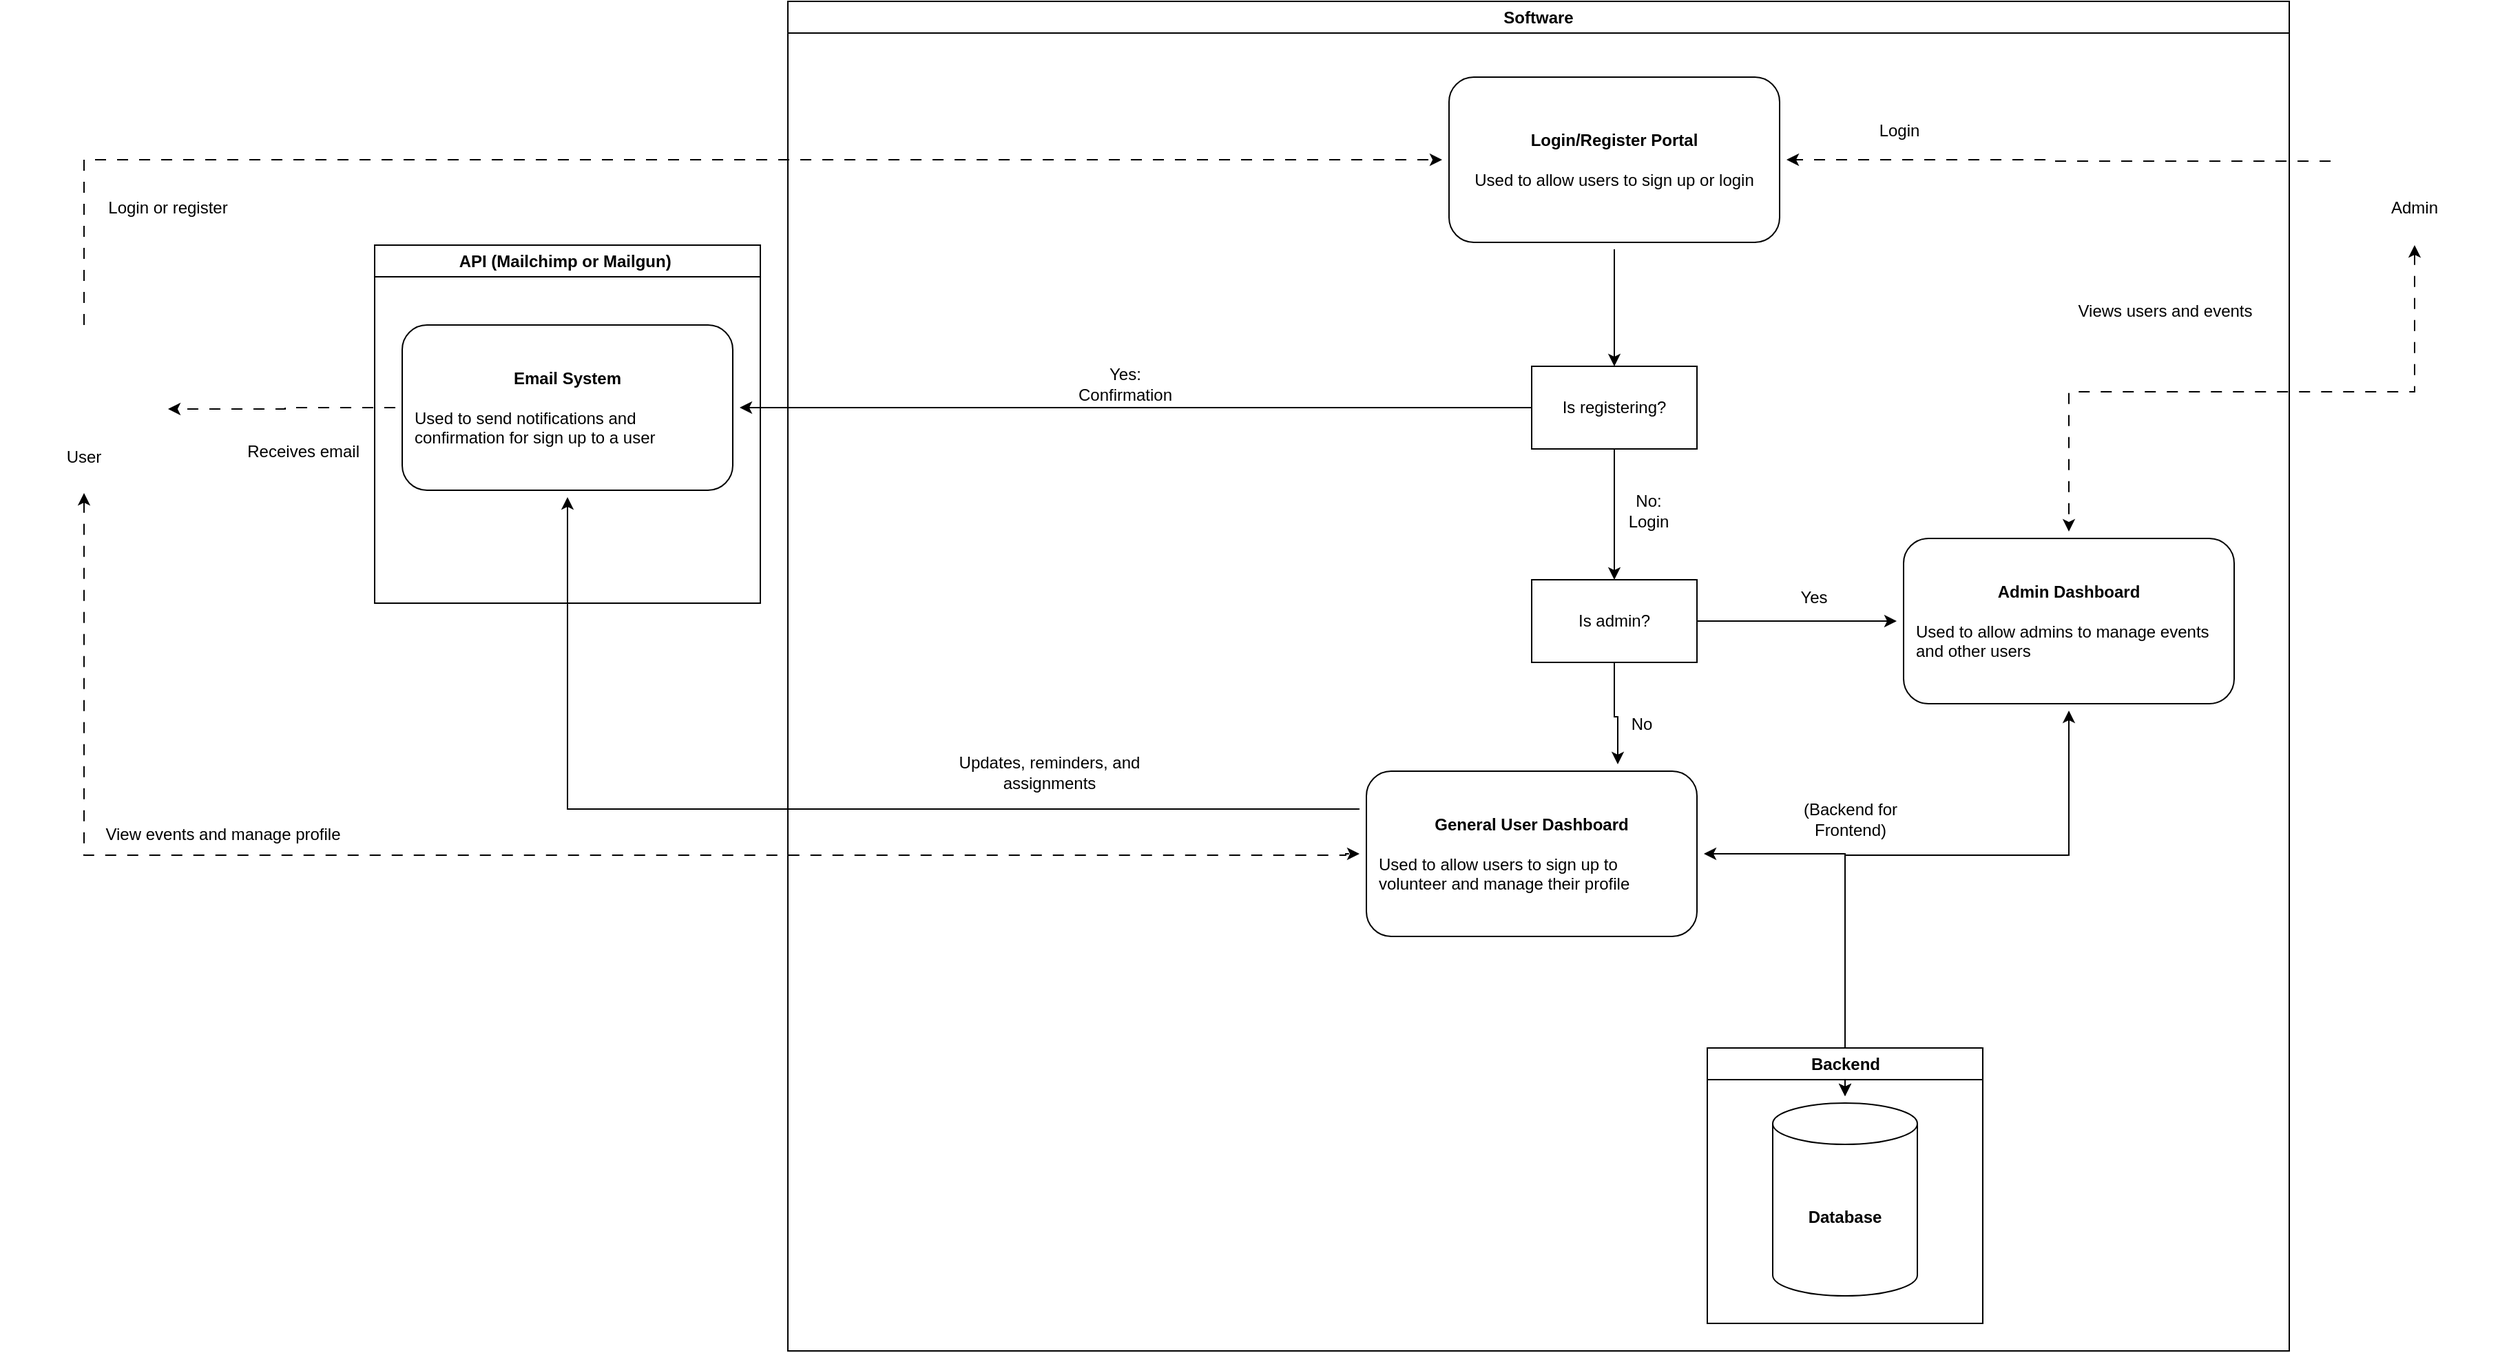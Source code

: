 <mxfile version="26.0.10">
  <diagram name="Page-1" id="u88Wsmz9A-Ij5X2KmUaO">
    <mxGraphModel dx="870" dy="2208" grid="1" gridSize="10" guides="1" tooltips="1" connect="1" arrows="1" fold="1" page="1" pageScale="1" pageWidth="1920" pageHeight="1200" math="0" shadow="0">
      <root>
        <mxCell id="0" />
        <mxCell id="1" parent="0" />
        <mxCell id="S0cULvaeLyhhmC89bf4R-55" style="edgeStyle=orthogonalEdgeStyle;rounded=0;orthogonalLoop=1;jettySize=auto;html=1;exitX=0;exitY=0.5;exitDx=0;exitDy=0;dashed=1;dashPattern=8 8;" parent="1" source="hosQwZhVCX8DwAwgYeaI-6" target="hosQwZhVCX8DwAwgYeaI-3" edge="1">
          <mxGeometry relative="1" as="geometry" />
        </mxCell>
        <mxCell id="hosQwZhVCX8DwAwgYeaI-7" value="" style="group;rounded=0;perimeterSpacing=1;strokeColor=none;" parent="1" vertex="1" connectable="0">
          <mxGeometry x="78" y="-75" width="122" height="122" as="geometry" />
        </mxCell>
        <mxCell id="hosQwZhVCX8DwAwgYeaI-3" value="" style="shape=image;imageAspect=0;aspect=fixed;verticalLabelPosition=bottom;verticalAlign=top;image=https://www.shareicon.net/data/512x512/2015/11/30/680010_man_512x512.png;" parent="hosQwZhVCX8DwAwgYeaI-7" vertex="1">
          <mxGeometry width="122" height="122" as="geometry" />
        </mxCell>
        <mxCell id="hosQwZhVCX8DwAwgYeaI-5" value="User" style="text;html=1;align=center;verticalAlign=middle;whiteSpace=wrap;rounded=0;" parent="hosQwZhVCX8DwAwgYeaI-7" vertex="1">
          <mxGeometry x="31" y="81" width="60" height="30" as="geometry" />
        </mxCell>
        <mxCell id="S0cULvaeLyhhmC89bf4R-42" style="edgeStyle=orthogonalEdgeStyle;rounded=0;orthogonalLoop=1;jettySize=auto;html=1;exitX=0;exitY=0.25;exitDx=0;exitDy=0;entryX=0.5;entryY=1;entryDx=0;entryDy=0;" parent="1" source="hosQwZhVCX8DwAwgYeaI-1" target="hosQwZhVCX8DwAwgYeaI-6" edge="1">
          <mxGeometry relative="1" as="geometry" />
        </mxCell>
        <mxCell id="hosQwZhVCX8DwAwgYeaI-24" style="edgeStyle=orthogonalEdgeStyle;rounded=0;orthogonalLoop=1;jettySize=auto;html=1;exitX=0;exitY=0.5;exitDx=0;exitDy=0;entryX=1;entryY=0.5;entryDx=0;entryDy=0;dashed=1;dashPattern=8 8;" parent="1" source="hosQwZhVCX8DwAwgYeaI-9" target="hosQwZhVCX8DwAwgYeaI-22" edge="1">
          <mxGeometry relative="1" as="geometry" />
        </mxCell>
        <mxCell id="S0cULvaeLyhhmC89bf4R-10" value="Receives email&amp;nbsp;" style="text;html=1;align=center;verticalAlign=middle;whiteSpace=wrap;rounded=0;" parent="1" vertex="1">
          <mxGeometry x="230" y="-13" width="140" height="60" as="geometry" />
        </mxCell>
        <mxCell id="S0cULvaeLyhhmC89bf4R-14" value="Login or register" style="text;html=1;align=center;verticalAlign=middle;whiteSpace=wrap;rounded=0;" parent="1" vertex="1">
          <mxGeometry x="140" y="-190" width="120" height="60" as="geometry" />
        </mxCell>
        <mxCell id="S0cULvaeLyhhmC89bf4R-16" value="View events and manage profile" style="text;html=1;align=center;verticalAlign=middle;whiteSpace=wrap;rounded=0;" parent="1" vertex="1">
          <mxGeometry x="150" y="250" width="180" height="90" as="geometry" />
        </mxCell>
        <mxCell id="hosQwZhVCX8DwAwgYeaI-15" style="edgeStyle=orthogonalEdgeStyle;rounded=0;orthogonalLoop=1;jettySize=auto;html=1;entryX=0.5;entryY=0;entryDx=0;entryDy=0;startArrow=classic;startFill=1;exitX=0.5;exitY=1;exitDx=0;exitDy=0;dashed=1;dashPattern=8 8;" parent="1" source="hosQwZhVCX8DwAwgYeaI-9" target="hosQwZhVCX8DwAwgYeaI-11" edge="1">
          <mxGeometry relative="1" as="geometry" />
        </mxCell>
        <mxCell id="S0cULvaeLyhhmC89bf4R-28" style="edgeStyle=orthogonalEdgeStyle;rounded=0;orthogonalLoop=1;jettySize=auto;html=1;exitX=0;exitY=0.5;exitDx=0;exitDy=0;entryX=1;entryY=0.5;entryDx=0;entryDy=0;" parent="1" source="S0cULvaeLyhhmC89bf4R-27" target="hosQwZhVCX8DwAwgYeaI-6" edge="1">
          <mxGeometry relative="1" as="geometry" />
        </mxCell>
        <mxCell id="S0cULvaeLyhhmC89bf4R-37" value="Software" style="swimlane;whiteSpace=wrap;html=1;" parent="1" vertex="1">
          <mxGeometry x="650" y="-310" width="1090" height="980" as="geometry" />
        </mxCell>
        <mxCell id="hosQwZhVCX8DwAwgYeaI-11" value="&lt;b&gt;Admin Dashboard&lt;/b&gt;&lt;br&gt;&lt;div&gt;&lt;br&gt;&lt;/div&gt;&lt;div style=&quot;text-align: left;&quot;&gt;Used to allow admins to manage events and other users&amp;nbsp;&lt;/div&gt;" style="whiteSpace=wrap;html=1;perimeterSpacing=5;rounded=1;spacingTop=0;spacing=10;strokeColor=default;" parent="S0cULvaeLyhhmC89bf4R-37" vertex="1">
          <mxGeometry x="810" y="390" width="240" height="120" as="geometry" />
        </mxCell>
        <mxCell id="S0cULvaeLyhhmC89bf4R-45" value="" style="group" parent="S0cULvaeLyhhmC89bf4R-37" vertex="1" connectable="0">
          <mxGeometry x="480" y="55" width="421.5" height="120" as="geometry" />
        </mxCell>
        <mxCell id="hosQwZhVCX8DwAwgYeaI-22" value="&lt;b&gt;Login/Register Portal&lt;/b&gt;&lt;div&gt;&lt;br&gt;&lt;/div&gt;&lt;div style=&quot;text-align: left;&quot;&gt;Used to allow users to sign up or login&lt;/div&gt;" style="whiteSpace=wrap;html=1;spacing=10;rounded=1;perimeterSpacing=5;" parent="S0cULvaeLyhhmC89bf4R-45" vertex="1">
          <mxGeometry width="240" height="120" as="geometry" />
        </mxCell>
        <mxCell id="S0cULvaeLyhhmC89bf4R-1" value="Login" style="text;html=1;align=center;verticalAlign=middle;whiteSpace=wrap;rounded=0;" parent="S0cULvaeLyhhmC89bf4R-45" vertex="1">
          <mxGeometry x="250" width="154" height="77" as="geometry" />
        </mxCell>
        <mxCell id="hosQwZhVCX8DwAwgYeaI-1" value="&lt;div style=&quot;&quot;&gt;&lt;b&gt;General User Dashboard&lt;/b&gt;&lt;/div&gt;&lt;div style=&quot;&quot;&gt;&lt;br&gt;&lt;/div&gt;&lt;div style=&quot;text-align: left;&quot;&gt;Used to allow users to sign up to volunteer and manage their profile&amp;nbsp;&lt;/div&gt;" style="whiteSpace=wrap;html=1;perimeterSpacing=5;rounded=1;spacingTop=0;spacing=10;" parent="S0cULvaeLyhhmC89bf4R-37" vertex="1">
          <mxGeometry x="420" y="559" width="240" height="120" as="geometry" />
        </mxCell>
        <mxCell id="S0cULvaeLyhhmC89bf4R-13" value="Views users and events" style="text;html=1;align=center;verticalAlign=middle;whiteSpace=wrap;rounded=0;" parent="S0cULvaeLyhhmC89bf4R-37" vertex="1">
          <mxGeometry x="920" y="185" width="160" height="80" as="geometry" />
        </mxCell>
        <mxCell id="S0cULvaeLyhhmC89bf4R-29" style="edgeStyle=orthogonalEdgeStyle;rounded=0;orthogonalLoop=1;jettySize=auto;html=1;exitX=0.5;exitY=1;exitDx=0;exitDy=0;entryX=0.5;entryY=0;entryDx=0;entryDy=0;" parent="S0cULvaeLyhhmC89bf4R-37" source="S0cULvaeLyhhmC89bf4R-27" target="S0cULvaeLyhhmC89bf4R-30" edge="1">
          <mxGeometry relative="1" as="geometry">
            <mxPoint x="519.706" y="405" as="targetPoint" />
          </mxGeometry>
        </mxCell>
        <mxCell id="S0cULvaeLyhhmC89bf4R-27" value="Is registering?" style="rounded=0;whiteSpace=wrap;html=1;" parent="S0cULvaeLyhhmC89bf4R-37" vertex="1">
          <mxGeometry x="540" y="265" width="120" height="60" as="geometry" />
        </mxCell>
        <mxCell id="S0cULvaeLyhhmC89bf4R-30" value="Is admin?" style="rounded=0;whiteSpace=wrap;html=1;" parent="S0cULvaeLyhhmC89bf4R-37" vertex="1">
          <mxGeometry x="540" y="420" width="120" height="60" as="geometry" />
        </mxCell>
        <mxCell id="S0cULvaeLyhhmC89bf4R-33" value="No:&lt;br&gt;Login" style="text;html=1;align=center;verticalAlign=middle;whiteSpace=wrap;rounded=0;" parent="S0cULvaeLyhhmC89bf4R-37" vertex="1">
          <mxGeometry x="570" y="342.5" width="110" height="55" as="geometry" />
        </mxCell>
        <mxCell id="S0cULvaeLyhhmC89bf4R-35" value="Yes" style="text;html=1;align=center;verticalAlign=middle;whiteSpace=wrap;rounded=0;" parent="S0cULvaeLyhhmC89bf4R-37" vertex="1">
          <mxGeometry x="700" y="410" width="90" height="45" as="geometry" />
        </mxCell>
        <mxCell id="S0cULvaeLyhhmC89bf4R-38" style="edgeStyle=orthogonalEdgeStyle;rounded=0;orthogonalLoop=1;jettySize=auto;html=1;exitX=0.5;exitY=1;exitDx=0;exitDy=0;entryX=0.5;entryY=0;entryDx=0;entryDy=0;" parent="S0cULvaeLyhhmC89bf4R-37" source="hosQwZhVCX8DwAwgYeaI-22" target="S0cULvaeLyhhmC89bf4R-27" edge="1">
          <mxGeometry relative="1" as="geometry" />
        </mxCell>
        <mxCell id="S0cULvaeLyhhmC89bf4R-34" style="edgeStyle=orthogonalEdgeStyle;rounded=0;orthogonalLoop=1;jettySize=auto;html=1;exitX=1;exitY=0.5;exitDx=0;exitDy=0;entryX=0;entryY=0.5;entryDx=0;entryDy=0;" parent="S0cULvaeLyhhmC89bf4R-37" source="S0cULvaeLyhhmC89bf4R-30" target="hosQwZhVCX8DwAwgYeaI-11" edge="1">
          <mxGeometry relative="1" as="geometry" />
        </mxCell>
        <mxCell id="S0cULvaeLyhhmC89bf4R-32" value="No" style="text;html=1;align=center;verticalAlign=middle;whiteSpace=wrap;rounded=0;" parent="S0cULvaeLyhhmC89bf4R-37" vertex="1">
          <mxGeometry x="570" y="500" width="100" height="50" as="geometry" />
        </mxCell>
        <mxCell id="S0cULvaeLyhhmC89bf4R-49" style="edgeStyle=orthogonalEdgeStyle;rounded=0;orthogonalLoop=1;jettySize=auto;html=1;exitX=0.5;exitY=1;exitDx=0;exitDy=0;entryX=0.75;entryY=0;entryDx=0;entryDy=0;" parent="S0cULvaeLyhhmC89bf4R-37" source="S0cULvaeLyhhmC89bf4R-30" target="hosQwZhVCX8DwAwgYeaI-1" edge="1">
          <mxGeometry relative="1" as="geometry" />
        </mxCell>
        <mxCell id="S0cULvaeLyhhmC89bf4R-23" value="Yes:&lt;div&gt;Confirmation&lt;/div&gt;" style="text;html=1;align=center;verticalAlign=middle;whiteSpace=wrap;rounded=0;" parent="S0cULvaeLyhhmC89bf4R-37" vertex="1">
          <mxGeometry x="180" y="245" width="130" height="65" as="geometry" />
        </mxCell>
        <mxCell id="S0cULvaeLyhhmC89bf4R-17" value="Updates, reminders, and assignments" style="text;html=1;align=center;verticalAlign=middle;whiteSpace=wrap;rounded=0;" parent="S0cULvaeLyhhmC89bf4R-37" vertex="1">
          <mxGeometry x="110" y="520" width="160" height="80" as="geometry" />
        </mxCell>
        <mxCell id="S0cULvaeLyhhmC89bf4R-87" value="(Backend for Frontend)" style="text;html=1;align=center;verticalAlign=middle;whiteSpace=wrap;rounded=0;" parent="S0cULvaeLyhhmC89bf4R-37" vertex="1">
          <mxGeometry x="710" y="559" width="123" height="70" as="geometry" />
        </mxCell>
        <mxCell id="S0cULvaeLyhhmC89bf4R-44" value="" style="group" parent="1" vertex="1" connectable="0">
          <mxGeometry x="1770" y="-255" width="122" height="122" as="geometry" />
        </mxCell>
        <mxCell id="hosQwZhVCX8DwAwgYeaI-10" value="Admin" style="text;html=1;align=center;verticalAlign=middle;whiteSpace=wrap;rounded=0;" parent="S0cULvaeLyhhmC89bf4R-44" vertex="1">
          <mxGeometry x="31" y="80" width="60" height="30" as="geometry" />
        </mxCell>
        <mxCell id="hosQwZhVCX8DwAwgYeaI-9" value="" style="shape=image;imageAspect=0;aspect=fixed;verticalLabelPosition=bottom;verticalAlign=top;image=https://www.shareicon.net/data/512x512/2015/11/30/680010_man_512x512.png;" parent="S0cULvaeLyhhmC89bf4R-44" vertex="1">
          <mxGeometry width="122" height="122" as="geometry" />
        </mxCell>
        <mxCell id="S0cULvaeLyhhmC89bf4R-48" style="edgeStyle=orthogonalEdgeStyle;rounded=0;orthogonalLoop=1;jettySize=auto;html=1;exitX=0.5;exitY=0;exitDx=0;exitDy=0;entryX=0;entryY=0.5;entryDx=0;entryDy=0;dashed=1;dashPattern=8 8;" parent="1" source="hosQwZhVCX8DwAwgYeaI-3" target="hosQwZhVCX8DwAwgYeaI-22" edge="1">
          <mxGeometry relative="1" as="geometry">
            <Array as="points">
              <mxPoint x="139" y="-195" />
            </Array>
          </mxGeometry>
        </mxCell>
        <mxCell id="S0cULvaeLyhhmC89bf4R-51" style="edgeStyle=orthogonalEdgeStyle;rounded=0;orthogonalLoop=1;jettySize=auto;html=1;exitX=1;exitY=0.5;exitDx=0;exitDy=0;entryX=0.5;entryY=0;entryDx=0;entryDy=0;entryPerimeter=0;startArrow=classic;startFill=1;" parent="1" source="hosQwZhVCX8DwAwgYeaI-1" target="S0cULvaeLyhhmC89bf4R-19" edge="1">
          <mxGeometry relative="1" as="geometry" />
        </mxCell>
        <mxCell id="S0cULvaeLyhhmC89bf4R-52" style="edgeStyle=orthogonalEdgeStyle;rounded=0;orthogonalLoop=1;jettySize=auto;html=1;exitX=0.5;exitY=1;exitDx=0;exitDy=0;entryX=0.5;entryY=0;entryDx=0;entryDy=0;entryPerimeter=0;startArrow=classic;startFill=1;" parent="1" source="hosQwZhVCX8DwAwgYeaI-11" target="S0cULvaeLyhhmC89bf4R-19" edge="1">
          <mxGeometry relative="1" as="geometry">
            <Array as="points">
              <mxPoint x="1580" y="310" />
              <mxPoint x="1418" y="310" />
            </Array>
          </mxGeometry>
        </mxCell>
        <mxCell id="S0cULvaeLyhhmC89bf4R-54" style="edgeStyle=orthogonalEdgeStyle;rounded=0;orthogonalLoop=1;jettySize=auto;html=1;exitX=0.5;exitY=1;exitDx=0;exitDy=0;entryX=0;entryY=0.5;entryDx=0;entryDy=0;startArrow=classic;startFill=1;dashed=1;dashPattern=8 8;" parent="1" source="hosQwZhVCX8DwAwgYeaI-3" target="hosQwZhVCX8DwAwgYeaI-1" edge="1">
          <mxGeometry relative="1" as="geometry">
            <Array as="points">
              <mxPoint x="139" y="310" />
              <mxPoint x="1055" y="310" />
            </Array>
          </mxGeometry>
        </mxCell>
        <mxCell id="S0cULvaeLyhhmC89bf4R-80" value="Backend" style="swimlane;whiteSpace=wrap;html=1;" parent="1" vertex="1">
          <mxGeometry x="1317.5" y="450" width="200" height="200" as="geometry">
            <mxRectangle x="1317.5" y="450" width="90" height="30" as="alternateBounds" />
          </mxGeometry>
        </mxCell>
        <mxCell id="S0cULvaeLyhhmC89bf4R-19" value="&lt;b&gt;Database&lt;/b&gt;" style="shape=cylinder3;whiteSpace=wrap;html=1;boundedLbl=1;backgroundOutline=1;size=15;perimeterSpacing=5;" parent="S0cULvaeLyhhmC89bf4R-80" vertex="1">
          <mxGeometry x="47.5" y="40" width="105" height="140" as="geometry" />
        </mxCell>
        <mxCell id="S0cULvaeLyhhmC89bf4R-86" value="API (Mailchimp or Mailgun)&amp;nbsp;" style="swimlane;whiteSpace=wrap;html=1;" parent="1" vertex="1">
          <mxGeometry x="350" y="-133" width="280" height="260" as="geometry" />
        </mxCell>
        <mxCell id="hosQwZhVCX8DwAwgYeaI-6" value="&lt;b&gt;Email System&lt;/b&gt;&lt;div&gt;&lt;br&gt;&lt;/div&gt;&lt;div style=&quot;text-align: left;&quot;&gt;Used to send notifications and confirmation for sign up to a user&lt;/div&gt;" style="whiteSpace=wrap;html=1;perimeterSpacing=5;rounded=1;spacingTop=0;spacing=10;" parent="S0cULvaeLyhhmC89bf4R-86" vertex="1">
          <mxGeometry x="20" y="58" width="240" height="120" as="geometry" />
        </mxCell>
      </root>
    </mxGraphModel>
  </diagram>
</mxfile>
